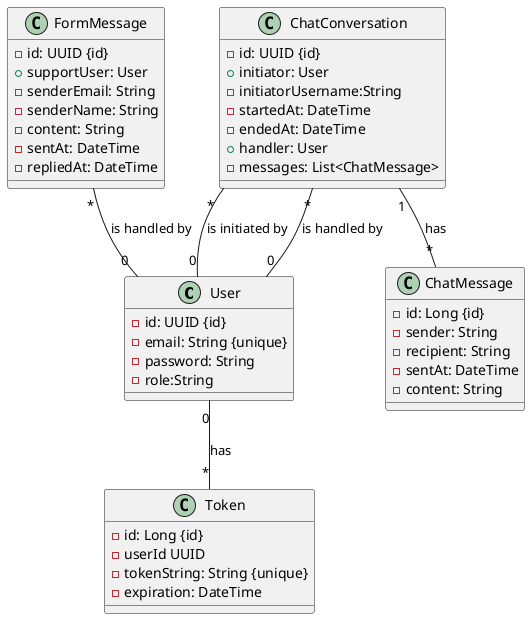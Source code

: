 @startuml Support service

' Entities
class User {
  -id: UUID {id}
  -email: String {unique}
  -password: String
  -role:String
}

class FormMessage {
  -id: UUID {id}
  +supportUser: User
  -senderEmail: String
  -senderName: String
  -content: String
  -sentAt: DateTime
  -repliedAt: DateTime
}

class ChatConversation {
  -id: UUID {id}
  +initiator: User
  -initiatorUsername:String
  -startedAt: DateTime
  -endedAt: DateTime
  +handler: User
  -messages: List<ChatMessage>
}

class ChatMessage {
  -id: Long {id}
  -sender: String
  -recipient: String
  -sentAt: DateTime
  -content: String
}

class Token {
  -id: Long {id}
  -userId UUID
  -tokenString: String {unique}
  -expiration: DateTime
}

' Relationships
ChatConversation "1" -- "*" ChatMessage : has
ChatConversation "*" -- "0" User : is initiated by
ChatConversation "*" -- "0" User : is handled by

FormMessage "*" -- "0" User : is handled by

User "0" -- "*" Token: has

@enduml